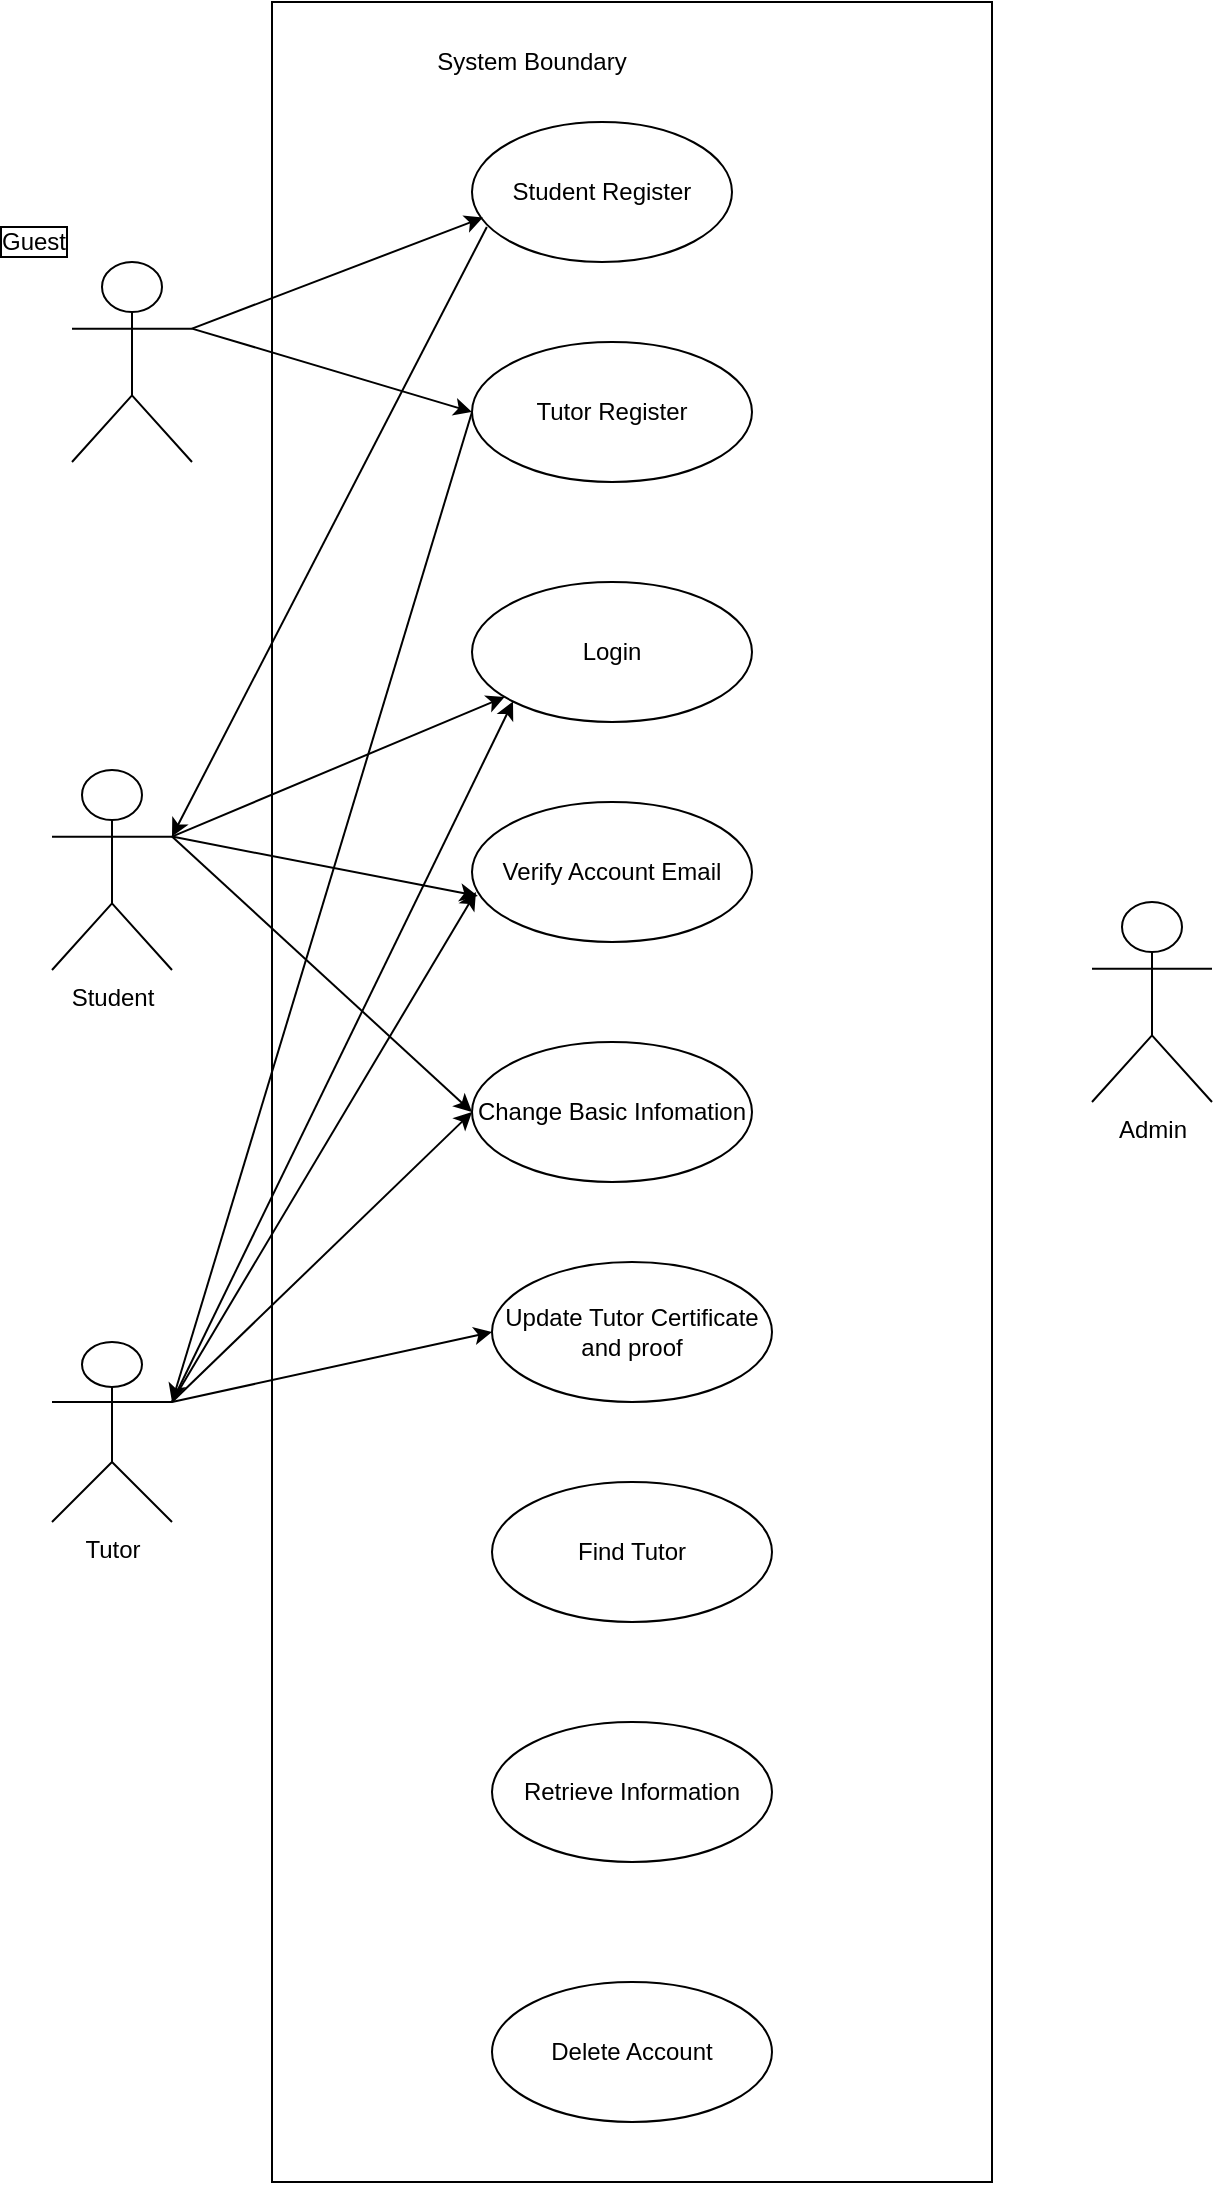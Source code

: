 <mxfile version="18.0.5" type="github">
  <diagram name="Page-1" id="e7e014a7-5840-1c2e-5031-d8a46d1fe8dd">
    <mxGraphModel dx="844" dy="765" grid="1" gridSize="10" guides="1" tooltips="1" connect="1" arrows="1" fold="1" page="1" pageScale="1" pageWidth="1169" pageHeight="827" background="none" math="0" shadow="0">
      <root>
        <mxCell id="0" />
        <mxCell id="1" parent="0" />
        <mxCell id="emphNPg4nT20dSHLnRxL-41" value="Guest" style="shape=umlActor;verticalLabelPosition=top;verticalAlign=bottom;fontFamily=Helvetica;labelPosition=left;align=right;labelBackgroundColor=none;labelBorderColor=default;html=1;whiteSpace=wrap;" vertex="1" parent="1">
          <mxGeometry x="60" y="160" width="60" height="100" as="geometry" />
        </mxCell>
        <mxCell id="emphNPg4nT20dSHLnRxL-49" value="System Boundary" style="text;html=1;strokeColor=none;fillColor=none;align=center;verticalAlign=middle;whiteSpace=wrap;rounded=0;glass=0;labelBackgroundColor=none;labelBorderColor=none;sketch=0;fontFamily=Helvetica;" vertex="1" parent="1">
          <mxGeometry x="235" y="40" width="110" height="40" as="geometry" />
        </mxCell>
        <mxCell id="emphNPg4nT20dSHLnRxL-51" value="" style="rounded=0;whiteSpace=wrap;html=1;glass=0;labelBackgroundColor=none;labelBorderColor=none;sketch=0;fontFamily=Helvetica;fillColor=none;direction=south;" vertex="1" parent="1">
          <mxGeometry x="160" y="30" width="360" height="1090" as="geometry" />
        </mxCell>
        <mxCell id="emphNPg4nT20dSHLnRxL-52" value="Student" style="shape=umlActor;verticalLabelPosition=bottom;verticalAlign=top;html=1;outlineConnect=0;glass=0;labelBackgroundColor=none;labelBorderColor=none;sketch=0;fontFamily=Helvetica;fillColor=none;" vertex="1" parent="1">
          <mxGeometry x="50" y="414" width="60" height="100" as="geometry" />
        </mxCell>
        <mxCell id="emphNPg4nT20dSHLnRxL-53" value="Tutor" style="shape=umlActor;verticalLabelPosition=bottom;verticalAlign=top;html=1;outlineConnect=0;glass=0;labelBackgroundColor=none;labelBorderColor=none;sketch=0;fontFamily=Helvetica;fillColor=none;" vertex="1" parent="1">
          <mxGeometry x="50" y="700" width="60" height="90" as="geometry" />
        </mxCell>
        <mxCell id="emphNPg4nT20dSHLnRxL-56" value="Student Register" style="ellipse;whiteSpace=wrap;html=1;glass=0;labelBackgroundColor=none;labelBorderColor=none;sketch=0;fontFamily=Helvetica;fillColor=none;" vertex="1" parent="1">
          <mxGeometry x="260" y="90" width="130" height="70" as="geometry" />
        </mxCell>
        <mxCell id="emphNPg4nT20dSHLnRxL-57" value="Tutor Register" style="ellipse;whiteSpace=wrap;html=1;glass=0;labelBackgroundColor=none;labelBorderColor=none;sketch=0;fontFamily=Helvetica;fillColor=none;" vertex="1" parent="1">
          <mxGeometry x="260" y="200" width="140" height="70" as="geometry" />
        </mxCell>
        <mxCell id="emphNPg4nT20dSHLnRxL-60" value="" style="endArrow=classic;html=1;rounded=0;fontFamily=Helvetica;entryX=0.042;entryY=0.683;entryDx=0;entryDy=0;entryPerimeter=0;exitX=1;exitY=0.333;exitDx=0;exitDy=0;exitPerimeter=0;" edge="1" parent="1" source="emphNPg4nT20dSHLnRxL-41" target="emphNPg4nT20dSHLnRxL-56">
          <mxGeometry width="50" height="50" relative="1" as="geometry">
            <mxPoint x="140" y="200" as="sourcePoint" />
            <mxPoint x="190" y="150" as="targetPoint" />
          </mxGeometry>
        </mxCell>
        <mxCell id="emphNPg4nT20dSHLnRxL-61" value="" style="endArrow=classic;html=1;rounded=0;fontFamily=Helvetica;entryX=0;entryY=0.5;entryDx=0;entryDy=0;exitX=1;exitY=0.333;exitDx=0;exitDy=0;exitPerimeter=0;" edge="1" parent="1" source="emphNPg4nT20dSHLnRxL-41" target="emphNPg4nT20dSHLnRxL-57">
          <mxGeometry width="50" height="50" relative="1" as="geometry">
            <mxPoint x="100" y="200" as="sourcePoint" />
            <mxPoint x="190" y="150" as="targetPoint" />
            <Array as="points" />
          </mxGeometry>
        </mxCell>
        <mxCell id="emphNPg4nT20dSHLnRxL-62" value="" style="endArrow=classic;html=1;rounded=0;fontFamily=Helvetica;entryX=1;entryY=0.333;entryDx=0;entryDy=0;entryPerimeter=0;exitX=0.057;exitY=0.75;exitDx=0;exitDy=0;exitPerimeter=0;" edge="1" parent="1" source="emphNPg4nT20dSHLnRxL-56" target="emphNPg4nT20dSHLnRxL-52">
          <mxGeometry width="50" height="50" relative="1" as="geometry">
            <mxPoint x="240" y="140" as="sourcePoint" />
            <mxPoint x="290" y="90" as="targetPoint" />
            <Array as="points" />
          </mxGeometry>
        </mxCell>
        <mxCell id="emphNPg4nT20dSHLnRxL-63" value="" style="endArrow=classic;html=1;rounded=0;fontFamily=Helvetica;exitX=0;exitY=0.5;exitDx=0;exitDy=0;entryX=1;entryY=0.333;entryDx=0;entryDy=0;entryPerimeter=0;" edge="1" parent="1" source="emphNPg4nT20dSHLnRxL-57" target="emphNPg4nT20dSHLnRxL-53">
          <mxGeometry width="50" height="50" relative="1" as="geometry">
            <mxPoint x="240" y="260" as="sourcePoint" />
            <mxPoint x="290" y="205" as="targetPoint" />
          </mxGeometry>
        </mxCell>
        <mxCell id="emphNPg4nT20dSHLnRxL-64" value="Login" style="ellipse;whiteSpace=wrap;html=1;glass=0;labelBackgroundColor=none;labelBorderColor=none;sketch=0;fontFamily=Helvetica;fillColor=none;" vertex="1" parent="1">
          <mxGeometry x="260" y="320" width="140" height="70" as="geometry" />
        </mxCell>
        <mxCell id="emphNPg4nT20dSHLnRxL-65" value="Change Basic Infomation" style="ellipse;whiteSpace=wrap;html=1;glass=0;labelBackgroundColor=none;labelBorderColor=none;sketch=0;fontFamily=Helvetica;fillColor=none;" vertex="1" parent="1">
          <mxGeometry x="260" y="550" width="140" height="70" as="geometry" />
        </mxCell>
        <mxCell id="emphNPg4nT20dSHLnRxL-66" value="Verify Account Email" style="ellipse;whiteSpace=wrap;html=1;glass=0;labelBackgroundColor=none;labelBorderColor=none;sketch=0;fontFamily=Helvetica;fillColor=none;" vertex="1" parent="1">
          <mxGeometry x="260" y="430" width="140" height="70" as="geometry" />
        </mxCell>
        <mxCell id="emphNPg4nT20dSHLnRxL-67" value="Update Tutor Certificate and proof" style="ellipse;whiteSpace=wrap;html=1;glass=0;labelBackgroundColor=none;labelBorderColor=none;sketch=0;fontFamily=Helvetica;fillColor=none;" vertex="1" parent="1">
          <mxGeometry x="270" y="660" width="140" height="70" as="geometry" />
        </mxCell>
        <mxCell id="emphNPg4nT20dSHLnRxL-68" value="Find Tutor" style="ellipse;whiteSpace=wrap;html=1;glass=0;labelBackgroundColor=none;labelBorderColor=none;sketch=0;fontFamily=Helvetica;fillColor=none;" vertex="1" parent="1">
          <mxGeometry x="270" y="770" width="140" height="70" as="geometry" />
        </mxCell>
        <mxCell id="emphNPg4nT20dSHLnRxL-69" value="Retrieve Information" style="ellipse;whiteSpace=wrap;html=1;glass=0;labelBackgroundColor=none;labelBorderColor=none;sketch=0;fontFamily=Helvetica;fillColor=none;" vertex="1" parent="1">
          <mxGeometry x="270" y="890" width="140" height="70" as="geometry" />
        </mxCell>
        <mxCell id="emphNPg4nT20dSHLnRxL-70" value="Delete Account" style="ellipse;whiteSpace=wrap;html=1;glass=0;labelBackgroundColor=none;labelBorderColor=none;sketch=0;fontFamily=Helvetica;fillColor=none;" vertex="1" parent="1">
          <mxGeometry x="270" y="1020" width="140" height="70" as="geometry" />
        </mxCell>
        <mxCell id="emphNPg4nT20dSHLnRxL-71" value="Admin" style="shape=umlActor;verticalLabelPosition=bottom;verticalAlign=top;html=1;outlineConnect=0;glass=0;labelBackgroundColor=none;labelBorderColor=none;sketch=0;fontFamily=Helvetica;fillColor=none;" vertex="1" parent="1">
          <mxGeometry x="570" y="480" width="60" height="100" as="geometry" />
        </mxCell>
        <mxCell id="emphNPg4nT20dSHLnRxL-74" value="" style="endArrow=classic;html=1;rounded=0;fontFamily=Helvetica;exitX=1;exitY=0.333;exitDx=0;exitDy=0;exitPerimeter=0;" edge="1" parent="1" source="emphNPg4nT20dSHLnRxL-52" target="emphNPg4nT20dSHLnRxL-64">
          <mxGeometry width="50" height="50" relative="1" as="geometry">
            <mxPoint x="110" y="450" as="sourcePoint" />
            <mxPoint x="140" y="430" as="targetPoint" />
            <Array as="points" />
          </mxGeometry>
        </mxCell>
        <mxCell id="emphNPg4nT20dSHLnRxL-75" value="" style="endArrow=classic;html=1;rounded=0;fontFamily=Helvetica;exitX=1;exitY=0.333;exitDx=0;exitDy=0;exitPerimeter=0;entryX=0;entryY=1;entryDx=0;entryDy=0;" edge="1" parent="1" source="emphNPg4nT20dSHLnRxL-53" target="emphNPg4nT20dSHLnRxL-64">
          <mxGeometry width="50" height="50" relative="1" as="geometry">
            <mxPoint x="110" y="750" as="sourcePoint" />
            <mxPoint x="160" y="700" as="targetPoint" />
          </mxGeometry>
        </mxCell>
        <mxCell id="emphNPg4nT20dSHLnRxL-78" value="" style="endArrow=classic;html=1;rounded=0;fontFamily=Helvetica;exitX=1;exitY=0.333;exitDx=0;exitDy=0;exitPerimeter=0;entryX=0.021;entryY=0.671;entryDx=0;entryDy=0;entryPerimeter=0;" edge="1" parent="1" source="emphNPg4nT20dSHLnRxL-52" target="emphNPg4nT20dSHLnRxL-66">
          <mxGeometry width="50" height="50" relative="1" as="geometry">
            <mxPoint x="110" y="450" as="sourcePoint" />
            <mxPoint x="150" y="440" as="targetPoint" />
          </mxGeometry>
        </mxCell>
        <mxCell id="emphNPg4nT20dSHLnRxL-79" value="" style="endArrow=classic;html=1;rounded=0;fontFamily=Helvetica;entryX=0.014;entryY=0.643;entryDx=0;entryDy=0;entryPerimeter=0;exitX=1;exitY=0.333;exitDx=0;exitDy=0;exitPerimeter=0;" edge="1" parent="1" source="emphNPg4nT20dSHLnRxL-53" target="emphNPg4nT20dSHLnRxL-66">
          <mxGeometry width="50" height="50" relative="1" as="geometry">
            <mxPoint x="110" y="760" as="sourcePoint" />
            <mxPoint x="160" y="710" as="targetPoint" />
          </mxGeometry>
        </mxCell>
        <mxCell id="emphNPg4nT20dSHLnRxL-80" value="" style="endArrow=classic;html=1;rounded=0;fontFamily=Helvetica;exitX=1;exitY=0.333;exitDx=0;exitDy=0;exitPerimeter=0;entryX=0;entryY=0.5;entryDx=0;entryDy=0;" edge="1" parent="1" source="emphNPg4nT20dSHLnRxL-52" target="emphNPg4nT20dSHLnRxL-65">
          <mxGeometry width="50" height="50" relative="1" as="geometry">
            <mxPoint x="210" y="710" as="sourcePoint" />
            <mxPoint x="260" y="660" as="targetPoint" />
          </mxGeometry>
        </mxCell>
        <mxCell id="emphNPg4nT20dSHLnRxL-81" value="" style="endArrow=classic;html=1;rounded=0;fontFamily=Helvetica;exitX=1;exitY=0.333;exitDx=0;exitDy=0;exitPerimeter=0;entryX=0;entryY=0.5;entryDx=0;entryDy=0;" edge="1" parent="1" source="emphNPg4nT20dSHLnRxL-53" target="emphNPg4nT20dSHLnRxL-65">
          <mxGeometry width="50" height="50" relative="1" as="geometry">
            <mxPoint x="210" y="710" as="sourcePoint" />
            <mxPoint x="260" y="660" as="targetPoint" />
          </mxGeometry>
        </mxCell>
        <mxCell id="emphNPg4nT20dSHLnRxL-83" value="" style="endArrow=classic;html=1;rounded=0;fontFamily=Helvetica;entryX=0;entryY=0.5;entryDx=0;entryDy=0;" edge="1" parent="1" target="emphNPg4nT20dSHLnRxL-67">
          <mxGeometry width="50" height="50" relative="1" as="geometry">
            <mxPoint x="110" y="730" as="sourcePoint" />
            <mxPoint x="260" y="550" as="targetPoint" />
          </mxGeometry>
        </mxCell>
      </root>
    </mxGraphModel>
  </diagram>
</mxfile>
